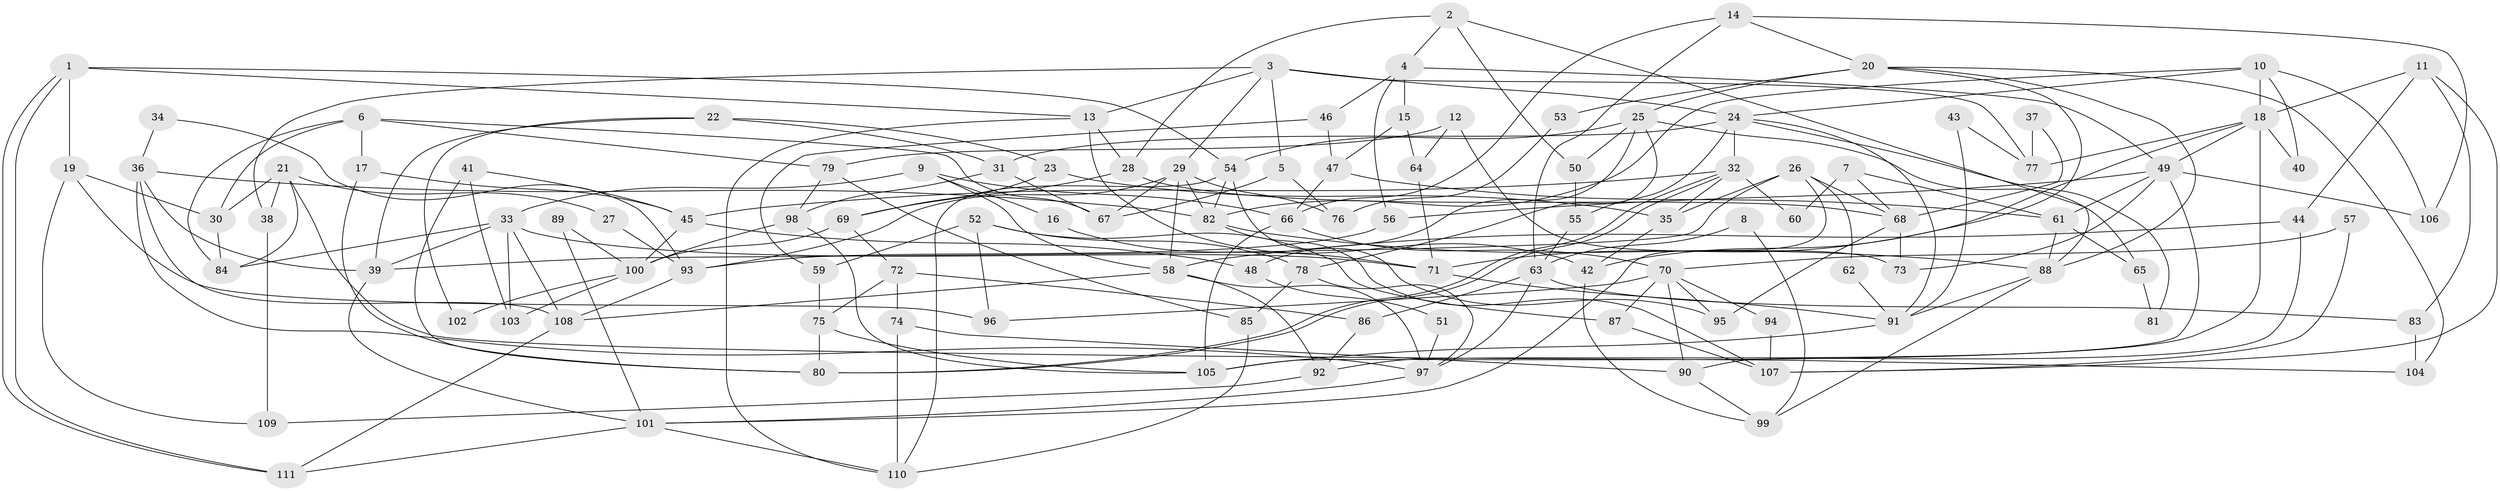 // coarse degree distribution, {7: 0.14285714285714285, 5: 0.17857142857142858, 4: 0.25, 6: 0.16071428571428573, 3: 0.14285714285714285, 8: 0.08928571428571429, 11: 0.017857142857142856, 9: 0.017857142857142856}
// Generated by graph-tools (version 1.1) at 2025/37/03/04/25 23:37:08]
// undirected, 111 vertices, 222 edges
graph export_dot {
  node [color=gray90,style=filled];
  1;
  2;
  3;
  4;
  5;
  6;
  7;
  8;
  9;
  10;
  11;
  12;
  13;
  14;
  15;
  16;
  17;
  18;
  19;
  20;
  21;
  22;
  23;
  24;
  25;
  26;
  27;
  28;
  29;
  30;
  31;
  32;
  33;
  34;
  35;
  36;
  37;
  38;
  39;
  40;
  41;
  42;
  43;
  44;
  45;
  46;
  47;
  48;
  49;
  50;
  51;
  52;
  53;
  54;
  55;
  56;
  57;
  58;
  59;
  60;
  61;
  62;
  63;
  64;
  65;
  66;
  67;
  68;
  69;
  70;
  71;
  72;
  73;
  74;
  75;
  76;
  77;
  78;
  79;
  80;
  81;
  82;
  83;
  84;
  85;
  86;
  87;
  88;
  89;
  90;
  91;
  92;
  93;
  94;
  95;
  96;
  97;
  98;
  99;
  100;
  101;
  102;
  103;
  104;
  105;
  106;
  107;
  108;
  109;
  110;
  111;
  1 -- 54;
  1 -- 111;
  1 -- 111;
  1 -- 13;
  1 -- 19;
  2 -- 88;
  2 -- 28;
  2 -- 4;
  2 -- 50;
  3 -- 29;
  3 -- 24;
  3 -- 5;
  3 -- 13;
  3 -- 38;
  3 -- 77;
  4 -- 49;
  4 -- 15;
  4 -- 46;
  4 -- 56;
  5 -- 67;
  5 -- 76;
  6 -- 79;
  6 -- 84;
  6 -- 17;
  6 -- 30;
  6 -- 67;
  7 -- 68;
  7 -- 61;
  7 -- 60;
  8 -- 63;
  8 -- 99;
  9 -- 66;
  9 -- 33;
  9 -- 16;
  9 -- 58;
  10 -- 82;
  10 -- 106;
  10 -- 18;
  10 -- 24;
  10 -- 40;
  11 -- 44;
  11 -- 18;
  11 -- 83;
  11 -- 107;
  12 -- 79;
  12 -- 64;
  12 -- 73;
  13 -- 28;
  13 -- 42;
  13 -- 110;
  14 -- 63;
  14 -- 66;
  14 -- 20;
  14 -- 106;
  15 -- 47;
  15 -- 64;
  16 -- 71;
  17 -- 45;
  17 -- 80;
  18 -- 92;
  18 -- 40;
  18 -- 49;
  18 -- 71;
  18 -- 77;
  19 -- 30;
  19 -- 96;
  19 -- 109;
  20 -- 88;
  20 -- 25;
  20 -- 42;
  20 -- 53;
  20 -- 104;
  21 -- 104;
  21 -- 84;
  21 -- 27;
  21 -- 30;
  21 -- 38;
  22 -- 23;
  22 -- 39;
  22 -- 31;
  22 -- 102;
  23 -- 35;
  23 -- 69;
  24 -- 91;
  24 -- 31;
  24 -- 32;
  24 -- 55;
  24 -- 81;
  25 -- 54;
  25 -- 48;
  25 -- 50;
  25 -- 65;
  25 -- 78;
  26 -- 101;
  26 -- 35;
  26 -- 39;
  26 -- 62;
  26 -- 68;
  27 -- 93;
  28 -- 68;
  28 -- 69;
  29 -- 58;
  29 -- 67;
  29 -- 76;
  29 -- 82;
  29 -- 93;
  30 -- 84;
  31 -- 67;
  31 -- 98;
  32 -- 80;
  32 -- 80;
  32 -- 35;
  32 -- 45;
  32 -- 60;
  33 -- 71;
  33 -- 108;
  33 -- 39;
  33 -- 84;
  33 -- 103;
  34 -- 36;
  34 -- 93;
  35 -- 42;
  36 -- 39;
  36 -- 108;
  36 -- 82;
  36 -- 97;
  37 -- 68;
  37 -- 77;
  38 -- 109;
  39 -- 101;
  41 -- 80;
  41 -- 45;
  41 -- 103;
  42 -- 99;
  43 -- 77;
  43 -- 91;
  44 -- 90;
  44 -- 58;
  45 -- 100;
  45 -- 48;
  46 -- 59;
  46 -- 47;
  47 -- 66;
  47 -- 61;
  48 -- 51;
  49 -- 56;
  49 -- 61;
  49 -- 73;
  49 -- 105;
  49 -- 106;
  50 -- 55;
  51 -- 97;
  52 -- 96;
  52 -- 78;
  52 -- 59;
  52 -- 87;
  53 -- 76;
  54 -- 82;
  54 -- 110;
  54 -- 95;
  55 -- 63;
  56 -- 93;
  57 -- 70;
  57 -- 107;
  58 -- 92;
  58 -- 97;
  58 -- 108;
  59 -- 75;
  61 -- 65;
  61 -- 88;
  62 -- 91;
  63 -- 97;
  63 -- 83;
  63 -- 86;
  64 -- 71;
  65 -- 81;
  66 -- 105;
  66 -- 70;
  68 -- 73;
  68 -- 95;
  69 -- 72;
  69 -- 100;
  70 -- 87;
  70 -- 95;
  70 -- 90;
  70 -- 94;
  70 -- 96;
  71 -- 91;
  72 -- 74;
  72 -- 75;
  72 -- 86;
  74 -- 90;
  74 -- 110;
  75 -- 105;
  75 -- 80;
  78 -- 97;
  78 -- 85;
  79 -- 85;
  79 -- 98;
  82 -- 88;
  82 -- 107;
  83 -- 104;
  85 -- 110;
  86 -- 92;
  87 -- 107;
  88 -- 91;
  88 -- 99;
  89 -- 100;
  89 -- 101;
  90 -- 99;
  91 -- 105;
  92 -- 109;
  93 -- 108;
  94 -- 107;
  97 -- 101;
  98 -- 100;
  98 -- 105;
  100 -- 103;
  100 -- 102;
  101 -- 110;
  101 -- 111;
  108 -- 111;
}
